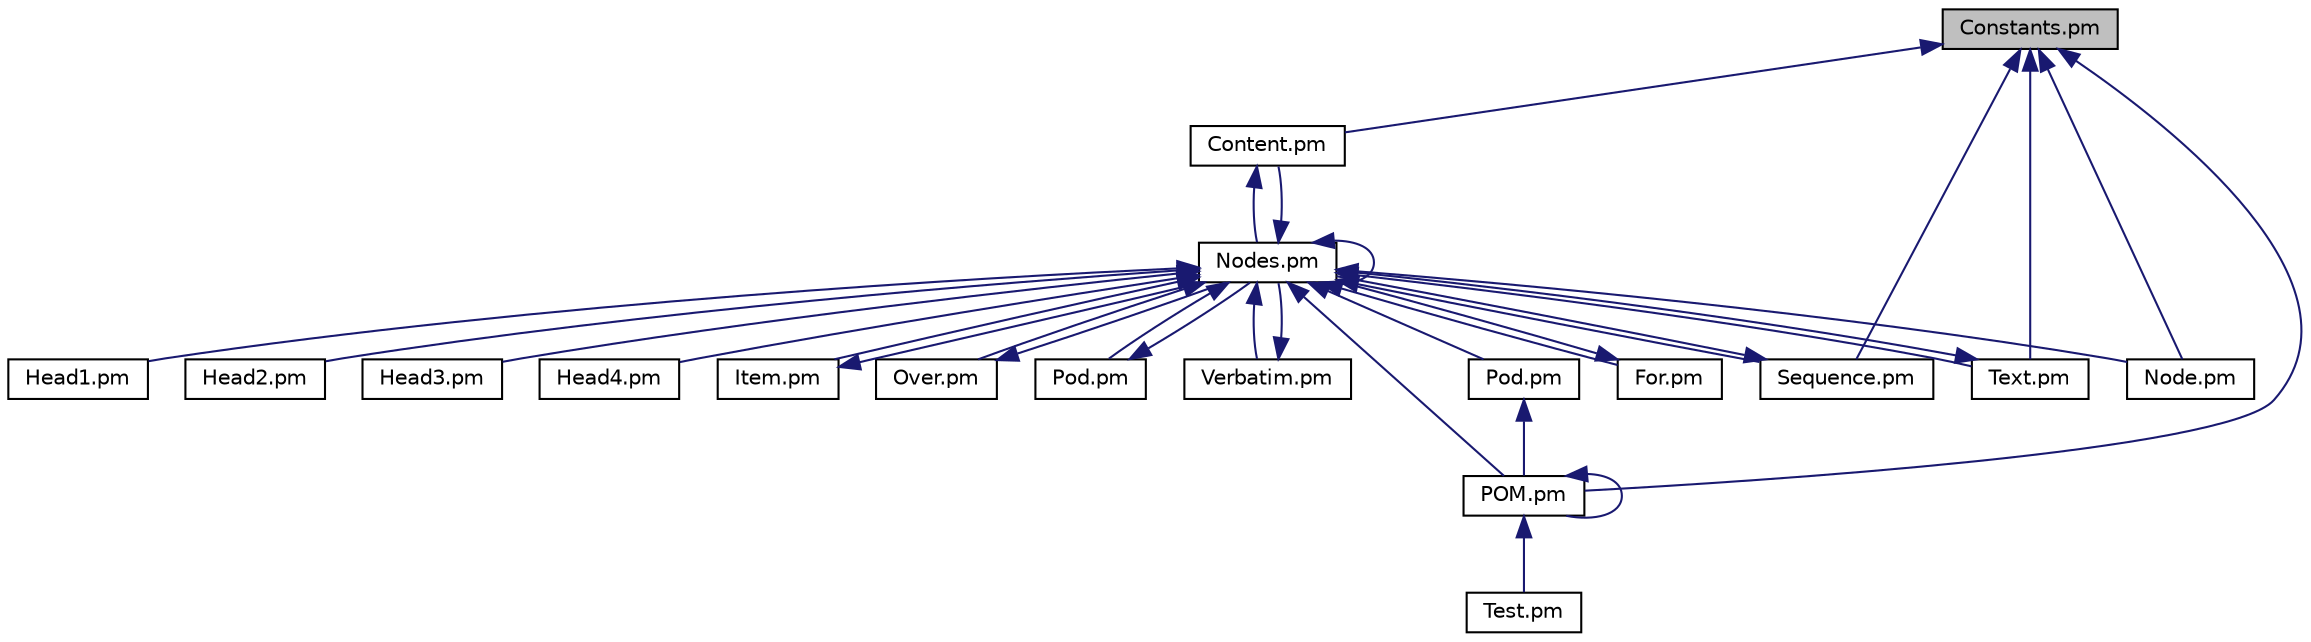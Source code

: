 digraph "Constants.pm"
{
  edge [fontname="Helvetica",fontsize="10",labelfontname="Helvetica",labelfontsize="10"];
  node [fontname="Helvetica",fontsize="10",shape=record];
  Node1 [label="Constants.pm",height=0.2,width=0.4,color="black", fillcolor="grey75", style="filled" fontcolor="black"];
  Node1 -> Node2 [dir="back",color="midnightblue",fontsize="10",style="solid",fontname="Helvetica"];
  Node2 [label="Content.pm",height=0.2,width=0.4,color="black", fillcolor="white", style="filled",URL="$Content_8pm.html"];
  Node2 -> Node3 [dir="back",color="midnightblue",fontsize="10",style="solid",fontname="Helvetica"];
  Node3 [label="Nodes.pm",height=0.2,width=0.4,color="black", fillcolor="white", style="filled",URL="$Nodes_8pm.html"];
  Node3 -> Node2 [dir="back",color="midnightblue",fontsize="10",style="solid",fontname="Helvetica"];
  Node3 -> Node4 [dir="back",color="midnightblue",fontsize="10",style="solid",fontname="Helvetica"];
  Node4 [label="For.pm",height=0.2,width=0.4,color="black", fillcolor="white", style="filled",URL="$For_8pm.html"];
  Node4 -> Node3 [dir="back",color="midnightblue",fontsize="10",style="solid",fontname="Helvetica"];
  Node3 -> Node5 [dir="back",color="midnightblue",fontsize="10",style="solid",fontname="Helvetica"];
  Node5 [label="Head1.pm",height=0.2,width=0.4,color="black", fillcolor="white", style="filled",URL="$Head1_8pm.html"];
  Node3 -> Node6 [dir="back",color="midnightblue",fontsize="10",style="solid",fontname="Helvetica"];
  Node6 [label="Head2.pm",height=0.2,width=0.4,color="black", fillcolor="white", style="filled",URL="$Head2_8pm.html"];
  Node3 -> Node7 [dir="back",color="midnightblue",fontsize="10",style="solid",fontname="Helvetica"];
  Node7 [label="Head3.pm",height=0.2,width=0.4,color="black", fillcolor="white", style="filled",URL="$Head3_8pm.html"];
  Node3 -> Node8 [dir="back",color="midnightblue",fontsize="10",style="solid",fontname="Helvetica"];
  Node8 [label="Head4.pm",height=0.2,width=0.4,color="black", fillcolor="white", style="filled",URL="$Head4_8pm.html"];
  Node3 -> Node9 [dir="back",color="midnightblue",fontsize="10",style="solid",fontname="Helvetica"];
  Node9 [label="Item.pm",height=0.2,width=0.4,color="black", fillcolor="white", style="filled",URL="$Item_8pm.html"];
  Node9 -> Node3 [dir="back",color="midnightblue",fontsize="10",style="solid",fontname="Helvetica"];
  Node3 -> Node10 [dir="back",color="midnightblue",fontsize="10",style="solid",fontname="Helvetica"];
  Node10 [label="Over.pm",height=0.2,width=0.4,color="black", fillcolor="white", style="filled",URL="$Over_8pm.html"];
  Node10 -> Node3 [dir="back",color="midnightblue",fontsize="10",style="solid",fontname="Helvetica"];
  Node3 -> Node11 [dir="back",color="midnightblue",fontsize="10",style="solid",fontname="Helvetica"];
  Node11 [label="Pod.pm",height=0.2,width=0.4,color="black", fillcolor="white", style="filled",URL="$Node_2Pod_8pm.html"];
  Node11 -> Node3 [dir="back",color="midnightblue",fontsize="10",style="solid",fontname="Helvetica"];
  Node3 -> Node12 [dir="back",color="midnightblue",fontsize="10",style="solid",fontname="Helvetica"];
  Node12 [label="Sequence.pm",height=0.2,width=0.4,color="black", fillcolor="white", style="filled",URL="$Sequence_8pm.html"];
  Node12 -> Node3 [dir="back",color="midnightblue",fontsize="10",style="solid",fontname="Helvetica"];
  Node3 -> Node13 [dir="back",color="midnightblue",fontsize="10",style="solid",fontname="Helvetica"];
  Node13 [label="Text.pm",height=0.2,width=0.4,color="black", fillcolor="white", style="filled",URL="$Node_2Text_8pm.html"];
  Node13 -> Node3 [dir="back",color="midnightblue",fontsize="10",style="solid",fontname="Helvetica"];
  Node3 -> Node14 [dir="back",color="midnightblue",fontsize="10",style="solid",fontname="Helvetica"];
  Node14 [label="Verbatim.pm",height=0.2,width=0.4,color="black", fillcolor="white", style="filled",URL="$Verbatim_8pm.html"];
  Node14 -> Node3 [dir="back",color="midnightblue",fontsize="10",style="solid",fontname="Helvetica"];
  Node3 -> Node15 [dir="back",color="midnightblue",fontsize="10",style="solid",fontname="Helvetica"];
  Node15 [label="Node.pm",height=0.2,width=0.4,color="black", fillcolor="white", style="filled",URL="$Node_8pm.html"];
  Node3 -> Node3 [dir="back",color="midnightblue",fontsize="10",style="solid",fontname="Helvetica"];
  Node3 -> Node16 [dir="back",color="midnightblue",fontsize="10",style="solid",fontname="Helvetica"];
  Node16 [label="Pod.pm",height=0.2,width=0.4,color="black", fillcolor="white", style="filled",URL="$View_2Pod_8pm.html"];
  Node16 -> Node17 [dir="back",color="midnightblue",fontsize="10",style="solid",fontname="Helvetica"];
  Node17 [label="POM.pm",height=0.2,width=0.4,color="black", fillcolor="white", style="filled",URL="$POM_8pm.html"];
  Node17 -> Node18 [dir="back",color="midnightblue",fontsize="10",style="solid",fontname="Helvetica"];
  Node18 [label="Test.pm",height=0.2,width=0.4,color="black", fillcolor="white", style="filled",URL="$Test_8pm.html"];
  Node17 -> Node17 [dir="back",color="midnightblue",fontsize="10",style="solid",fontname="Helvetica"];
  Node3 -> Node17 [dir="back",color="midnightblue",fontsize="10",style="solid",fontname="Helvetica"];
  Node1 -> Node12 [dir="back",color="midnightblue",fontsize="10",style="solid",fontname="Helvetica"];
  Node1 -> Node13 [dir="back",color="midnightblue",fontsize="10",style="solid",fontname="Helvetica"];
  Node1 -> Node15 [dir="back",color="midnightblue",fontsize="10",style="solid",fontname="Helvetica"];
  Node1 -> Node17 [dir="back",color="midnightblue",fontsize="10",style="solid",fontname="Helvetica"];
}
